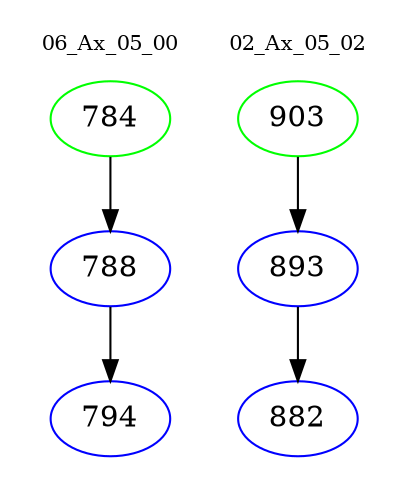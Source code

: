 digraph{
subgraph cluster_0 {
color = white
label = "06_Ax_05_00";
fontsize=10;
T0_784 [label="784", color="green"]
T0_784 -> T0_788 [color="black"]
T0_788 [label="788", color="blue"]
T0_788 -> T0_794 [color="black"]
T0_794 [label="794", color="blue"]
}
subgraph cluster_1 {
color = white
label = "02_Ax_05_02";
fontsize=10;
T1_903 [label="903", color="green"]
T1_903 -> T1_893 [color="black"]
T1_893 [label="893", color="blue"]
T1_893 -> T1_882 [color="black"]
T1_882 [label="882", color="blue"]
}
}
